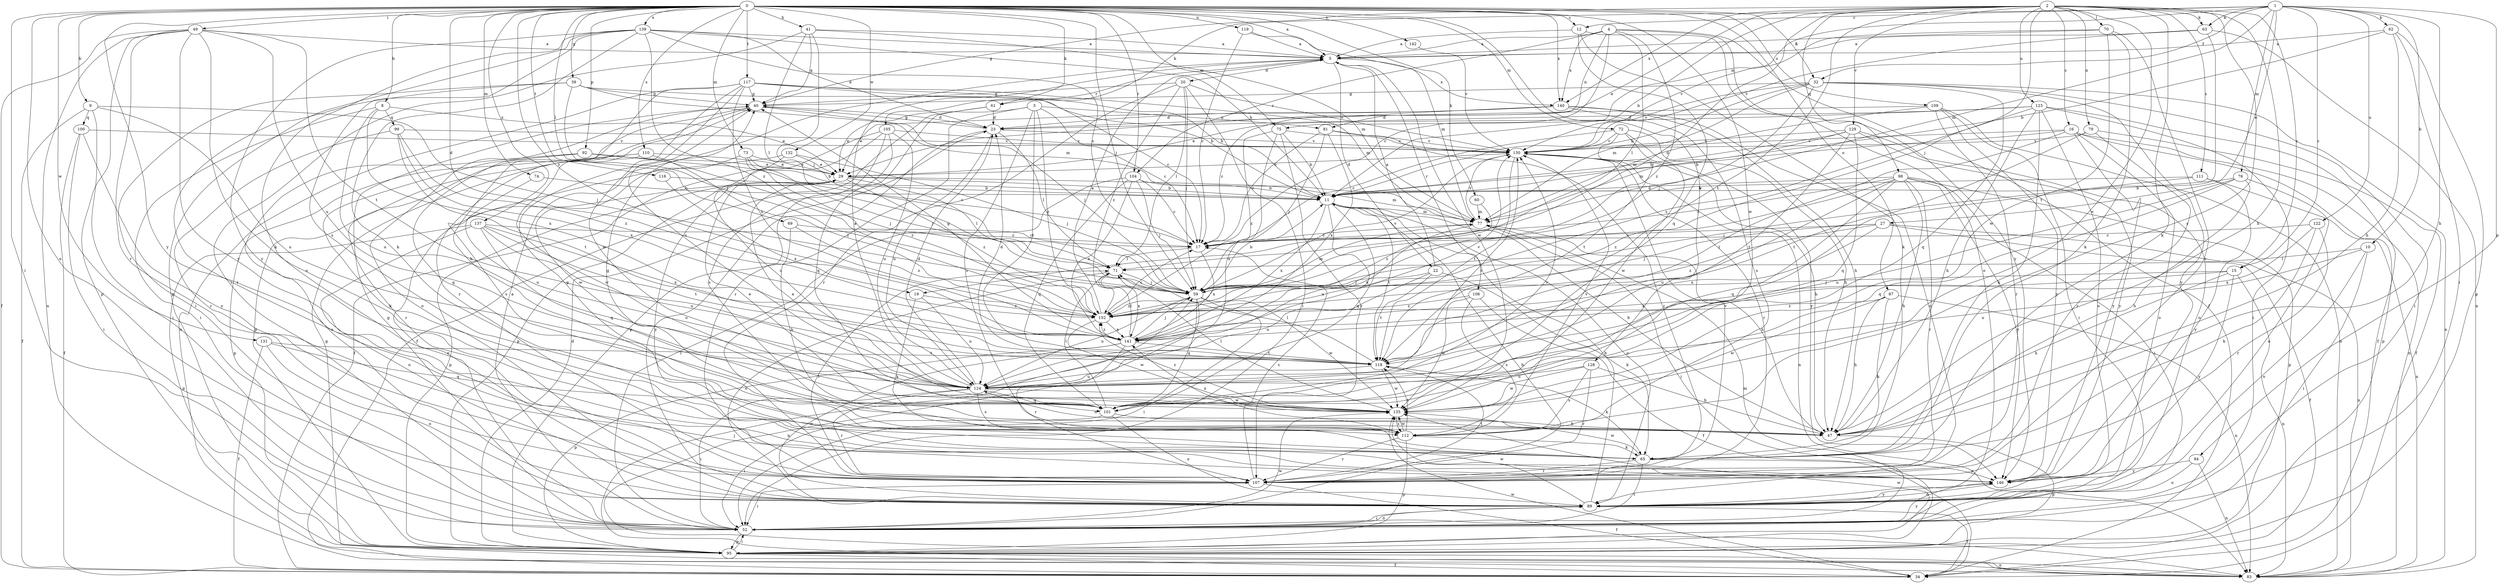 strict digraph  {
0;
1;
2;
3;
4;
5;
8;
9;
10;
11;
12;
15;
16;
17;
19;
20;
22;
23;
27;
29;
32;
34;
39;
40;
41;
47;
49;
52;
59;
60;
61;
62;
63;
65;
69;
70;
71;
72;
73;
74;
75;
76;
77;
79;
81;
83;
87;
89;
92;
94;
95;
98;
99;
100;
101;
104;
105;
106;
107;
109;
110;
111;
112;
116;
117;
118;
119;
122;
123;
124;
128;
129;
130;
131;
132;
135;
137;
139;
140;
141;
142;
146;
152;
0 -> 5  [label=a];
0 -> 8  [label=b];
0 -> 9  [label=b];
0 -> 12  [label=c];
0 -> 19  [label=d];
0 -> 32  [label=f];
0 -> 39  [label=g];
0 -> 41  [label=h];
0 -> 49  [label=i];
0 -> 52  [label=i];
0 -> 59  [label=j];
0 -> 60  [label=k];
0 -> 61  [label=k];
0 -> 69  [label=l];
0 -> 72  [label=m];
0 -> 73  [label=m];
0 -> 74  [label=m];
0 -> 75  [label=m];
0 -> 87  [label=o];
0 -> 89  [label=o];
0 -> 92  [label=p];
0 -> 104  [label=r];
0 -> 109  [label=s];
0 -> 110  [label=s];
0 -> 116  [label=t];
0 -> 117  [label=t];
0 -> 119  [label=u];
0 -> 128  [label=v];
0 -> 131  [label=w];
0 -> 132  [label=w];
0 -> 135  [label=w];
0 -> 137  [label=x];
0 -> 139  [label=x];
0 -> 140  [label=x];
0 -> 142  [label=y];
0 -> 146  [label=y];
0 -> 152  [label=z];
1 -> 10  [label=b];
1 -> 12  [label=c];
1 -> 15  [label=c];
1 -> 27  [label=e];
1 -> 32  [label=f];
1 -> 47  [label=h];
1 -> 61  [label=k];
1 -> 62  [label=k];
1 -> 63  [label=k];
1 -> 75  [label=m];
1 -> 76  [label=m];
1 -> 77  [label=m];
1 -> 94  [label=p];
1 -> 122  [label=u];
2 -> 11  [label=b];
2 -> 15  [label=c];
2 -> 16  [label=c];
2 -> 19  [label=d];
2 -> 29  [label=e];
2 -> 40  [label=g];
2 -> 47  [label=h];
2 -> 59  [label=j];
2 -> 63  [label=k];
2 -> 65  [label=k];
2 -> 70  [label=l];
2 -> 79  [label=n];
2 -> 98  [label=q];
2 -> 111  [label=s];
2 -> 112  [label=s];
2 -> 118  [label=t];
2 -> 123  [label=u];
2 -> 129  [label=v];
2 -> 135  [label=w];
2 -> 140  [label=x];
3 -> 17  [label=c];
3 -> 29  [label=e];
3 -> 81  [label=n];
3 -> 95  [label=p];
3 -> 112  [label=s];
3 -> 118  [label=t];
3 -> 152  [label=z];
4 -> 5  [label=a];
4 -> 17  [label=c];
4 -> 34  [label=f];
4 -> 71  [label=l];
4 -> 81  [label=n];
4 -> 89  [label=o];
4 -> 104  [label=r];
4 -> 140  [label=x];
4 -> 152  [label=z];
5 -> 20  [label=d];
5 -> 22  [label=d];
5 -> 105  [label=r];
5 -> 106  [label=r];
5 -> 135  [label=w];
5 -> 140  [label=x];
8 -> 29  [label=e];
8 -> 52  [label=i];
8 -> 99  [label=q];
8 -> 124  [label=u];
8 -> 141  [label=x];
9 -> 34  [label=f];
9 -> 52  [label=i];
9 -> 59  [label=j];
9 -> 100  [label=q];
9 -> 124  [label=u];
10 -> 52  [label=i];
10 -> 71  [label=l];
10 -> 89  [label=o];
10 -> 124  [label=u];
11 -> 77  [label=m];
11 -> 89  [label=o];
11 -> 101  [label=q];
11 -> 118  [label=t];
11 -> 124  [label=u];
11 -> 141  [label=x];
12 -> 5  [label=a];
12 -> 65  [label=k];
12 -> 101  [label=q];
12 -> 146  [label=y];
15 -> 47  [label=h];
15 -> 59  [label=j];
15 -> 83  [label=n];
15 -> 141  [label=x];
15 -> 146  [label=y];
16 -> 11  [label=b];
16 -> 83  [label=n];
16 -> 89  [label=o];
16 -> 95  [label=p];
16 -> 118  [label=t];
16 -> 130  [label=v];
16 -> 146  [label=y];
17 -> 71  [label=l];
17 -> 141  [label=x];
19 -> 65  [label=k];
19 -> 124  [label=u];
19 -> 152  [label=z];
20 -> 40  [label=g];
20 -> 52  [label=i];
20 -> 59  [label=j];
20 -> 71  [label=l];
20 -> 107  [label=r];
20 -> 130  [label=v];
20 -> 152  [label=z];
22 -> 5  [label=a];
22 -> 59  [label=j];
22 -> 65  [label=k];
22 -> 118  [label=t];
22 -> 124  [label=u];
23 -> 40  [label=g];
23 -> 71  [label=l];
23 -> 89  [label=o];
23 -> 124  [label=u];
23 -> 130  [label=v];
27 -> 17  [label=c];
27 -> 34  [label=f];
27 -> 59  [label=j];
27 -> 83  [label=n];
27 -> 141  [label=x];
27 -> 152  [label=z];
29 -> 11  [label=b];
29 -> 71  [label=l];
29 -> 77  [label=m];
29 -> 95  [label=p];
29 -> 146  [label=y];
29 -> 152  [label=z];
32 -> 11  [label=b];
32 -> 40  [label=g];
32 -> 52  [label=i];
32 -> 59  [label=j];
32 -> 77  [label=m];
32 -> 83  [label=n];
32 -> 101  [label=q];
32 -> 130  [label=v];
32 -> 146  [label=y];
34 -> 135  [label=w];
39 -> 11  [label=b];
39 -> 40  [label=g];
39 -> 52  [label=i];
39 -> 59  [label=j];
39 -> 77  [label=m];
39 -> 107  [label=r];
40 -> 23  [label=d];
40 -> 59  [label=j];
40 -> 89  [label=o];
40 -> 95  [label=p];
40 -> 107  [label=r];
41 -> 5  [label=a];
41 -> 40  [label=g];
41 -> 52  [label=i];
41 -> 59  [label=j];
41 -> 71  [label=l];
41 -> 77  [label=m];
47 -> 11  [label=b];
47 -> 40  [label=g];
47 -> 95  [label=p];
47 -> 124  [label=u];
49 -> 5  [label=a];
49 -> 34  [label=f];
49 -> 65  [label=k];
49 -> 83  [label=n];
49 -> 95  [label=p];
49 -> 107  [label=r];
49 -> 118  [label=t];
49 -> 124  [label=u];
49 -> 146  [label=y];
52 -> 5  [label=a];
52 -> 11  [label=b];
52 -> 29  [label=e];
52 -> 40  [label=g];
52 -> 89  [label=o];
52 -> 95  [label=p];
52 -> 135  [label=w];
52 -> 146  [label=y];
59 -> 11  [label=b];
59 -> 52  [label=i];
59 -> 77  [label=m];
59 -> 83  [label=n];
59 -> 101  [label=q];
59 -> 124  [label=u];
59 -> 130  [label=v];
59 -> 135  [label=w];
59 -> 152  [label=z];
60 -> 77  [label=m];
60 -> 152  [label=z];
61 -> 23  [label=d];
61 -> 34  [label=f];
61 -> 107  [label=r];
62 -> 5  [label=a];
62 -> 11  [label=b];
62 -> 47  [label=h];
62 -> 52  [label=i];
62 -> 95  [label=p];
63 -> 5  [label=a];
63 -> 83  [label=n];
63 -> 118  [label=t];
63 -> 130  [label=v];
65 -> 40  [label=g];
65 -> 52  [label=i];
65 -> 107  [label=r];
65 -> 130  [label=v];
65 -> 135  [label=w];
65 -> 146  [label=y];
69 -> 17  [label=c];
69 -> 47  [label=h];
69 -> 152  [label=z];
70 -> 5  [label=a];
70 -> 65  [label=k];
70 -> 107  [label=r];
70 -> 130  [label=v];
70 -> 135  [label=w];
71 -> 59  [label=j];
71 -> 89  [label=o];
71 -> 141  [label=x];
72 -> 17  [label=c];
72 -> 47  [label=h];
72 -> 118  [label=t];
72 -> 130  [label=v];
72 -> 135  [label=w];
72 -> 146  [label=y];
73 -> 11  [label=b];
73 -> 29  [label=e];
73 -> 59  [label=j];
73 -> 135  [label=w];
73 -> 152  [label=z];
74 -> 11  [label=b];
74 -> 124  [label=u];
75 -> 11  [label=b];
75 -> 107  [label=r];
75 -> 124  [label=u];
75 -> 130  [label=v];
75 -> 152  [label=z];
76 -> 11  [label=b];
76 -> 47  [label=h];
76 -> 89  [label=o];
76 -> 101  [label=q];
76 -> 124  [label=u];
77 -> 17  [label=c];
77 -> 47  [label=h];
77 -> 52  [label=i];
77 -> 130  [label=v];
77 -> 141  [label=x];
79 -> 34  [label=f];
79 -> 107  [label=r];
79 -> 118  [label=t];
79 -> 130  [label=v];
81 -> 17  [label=c];
81 -> 59  [label=j];
81 -> 107  [label=r];
81 -> 130  [label=v];
81 -> 141  [label=x];
83 -> 40  [label=g];
83 -> 59  [label=j];
87 -> 47  [label=h];
87 -> 65  [label=k];
87 -> 83  [label=n];
87 -> 135  [label=w];
87 -> 152  [label=z];
89 -> 11  [label=b];
89 -> 34  [label=f];
89 -> 52  [label=i];
89 -> 135  [label=w];
89 -> 146  [label=y];
92 -> 17  [label=c];
92 -> 29  [label=e];
92 -> 59  [label=j];
92 -> 65  [label=k];
92 -> 89  [label=o];
92 -> 101  [label=q];
94 -> 83  [label=n];
94 -> 89  [label=o];
94 -> 146  [label=y];
95 -> 23  [label=d];
95 -> 34  [label=f];
95 -> 52  [label=i];
95 -> 77  [label=m];
95 -> 83  [label=n];
95 -> 135  [label=w];
98 -> 11  [label=b];
98 -> 17  [label=c];
98 -> 47  [label=h];
98 -> 52  [label=i];
98 -> 95  [label=p];
98 -> 101  [label=q];
98 -> 107  [label=r];
98 -> 124  [label=u];
98 -> 146  [label=y];
98 -> 152  [label=z];
99 -> 107  [label=r];
99 -> 118  [label=t];
99 -> 130  [label=v];
99 -> 141  [label=x];
99 -> 152  [label=z];
100 -> 34  [label=f];
100 -> 52  [label=i];
100 -> 130  [label=v];
100 -> 146  [label=y];
101 -> 29  [label=e];
101 -> 47  [label=h];
101 -> 52  [label=i];
101 -> 71  [label=l];
101 -> 89  [label=o];
101 -> 130  [label=v];
104 -> 11  [label=b];
104 -> 17  [label=c];
104 -> 52  [label=i];
104 -> 59  [label=j];
104 -> 101  [label=q];
104 -> 141  [label=x];
105 -> 34  [label=f];
105 -> 95  [label=p];
105 -> 101  [label=q];
105 -> 112  [label=s];
105 -> 124  [label=u];
105 -> 130  [label=v];
106 -> 34  [label=f];
106 -> 112  [label=s];
106 -> 135  [label=w];
106 -> 152  [label=z];
107 -> 17  [label=c];
107 -> 34  [label=f];
107 -> 52  [label=i];
107 -> 71  [label=l];
107 -> 118  [label=t];
109 -> 23  [label=d];
109 -> 52  [label=i];
109 -> 77  [label=m];
109 -> 83  [label=n];
109 -> 107  [label=r];
109 -> 146  [label=y];
110 -> 29  [label=e];
110 -> 95  [label=p];
110 -> 107  [label=r];
110 -> 135  [label=w];
110 -> 152  [label=z];
111 -> 11  [label=b];
111 -> 59  [label=j];
111 -> 83  [label=n];
111 -> 146  [label=y];
112 -> 65  [label=k];
112 -> 95  [label=p];
112 -> 107  [label=r];
112 -> 118  [label=t];
112 -> 130  [label=v];
112 -> 135  [label=w];
112 -> 141  [label=x];
116 -> 11  [label=b];
116 -> 141  [label=x];
117 -> 11  [label=b];
117 -> 17  [label=c];
117 -> 40  [label=g];
117 -> 47  [label=h];
117 -> 77  [label=m];
117 -> 83  [label=n];
117 -> 124  [label=u];
117 -> 135  [label=w];
117 -> 141  [label=x];
118 -> 23  [label=d];
118 -> 65  [label=k];
118 -> 71  [label=l];
118 -> 124  [label=u];
118 -> 135  [label=w];
119 -> 5  [label=a];
119 -> 17  [label=c];
119 -> 77  [label=m];
122 -> 17  [label=c];
122 -> 65  [label=k];
122 -> 107  [label=r];
122 -> 141  [label=x];
123 -> 23  [label=d];
123 -> 29  [label=e];
123 -> 34  [label=f];
123 -> 47  [label=h];
123 -> 52  [label=i];
123 -> 65  [label=k];
123 -> 89  [label=o];
123 -> 152  [label=z];
124 -> 5  [label=a];
124 -> 23  [label=d];
124 -> 52  [label=i];
124 -> 101  [label=q];
124 -> 107  [label=r];
124 -> 112  [label=s];
124 -> 130  [label=v];
124 -> 135  [label=w];
128 -> 47  [label=h];
128 -> 107  [label=r];
128 -> 112  [label=s];
128 -> 124  [label=u];
128 -> 135  [label=w];
129 -> 11  [label=b];
129 -> 77  [label=m];
129 -> 89  [label=o];
129 -> 101  [label=q];
129 -> 118  [label=t];
129 -> 130  [label=v];
129 -> 146  [label=y];
130 -> 29  [label=e];
130 -> 47  [label=h];
130 -> 83  [label=n];
130 -> 107  [label=r];
130 -> 118  [label=t];
131 -> 34  [label=f];
131 -> 89  [label=o];
131 -> 101  [label=q];
131 -> 118  [label=t];
132 -> 29  [label=e];
132 -> 59  [label=j];
132 -> 112  [label=s];
132 -> 124  [label=u];
135 -> 29  [label=e];
135 -> 71  [label=l];
135 -> 112  [label=s];
135 -> 152  [label=z];
137 -> 17  [label=c];
137 -> 89  [label=o];
137 -> 95  [label=p];
137 -> 101  [label=q];
137 -> 118  [label=t];
137 -> 124  [label=u];
137 -> 141  [label=x];
139 -> 5  [label=a];
139 -> 11  [label=b];
139 -> 17  [label=c];
139 -> 23  [label=d];
139 -> 65  [label=k];
139 -> 89  [label=o];
139 -> 95  [label=p];
139 -> 112  [label=s];
139 -> 146  [label=y];
139 -> 152  [label=z];
140 -> 17  [label=c];
140 -> 23  [label=d];
140 -> 29  [label=e];
140 -> 47  [label=h];
140 -> 89  [label=o];
140 -> 112  [label=s];
141 -> 40  [label=g];
141 -> 59  [label=j];
141 -> 71  [label=l];
141 -> 89  [label=o];
141 -> 95  [label=p];
141 -> 107  [label=r];
141 -> 118  [label=t];
141 -> 130  [label=v];
141 -> 152  [label=z];
142 -> 130  [label=v];
146 -> 89  [label=o];
152 -> 5  [label=a];
152 -> 17  [label=c];
152 -> 135  [label=w];
152 -> 141  [label=x];
}
